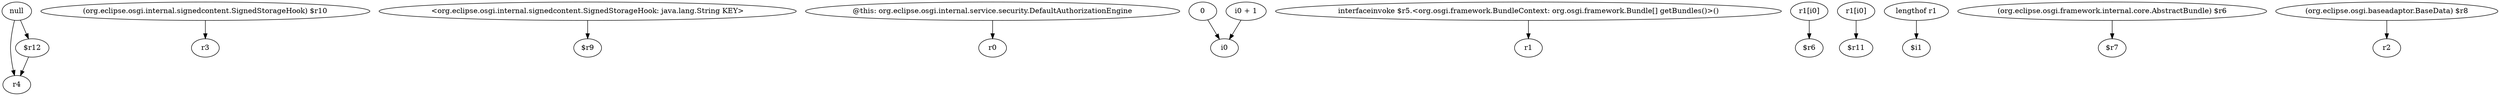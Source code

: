 digraph g {
0[label="null"]
1[label="r4"]
0->1[label=""]
2[label="(org.eclipse.osgi.internal.signedcontent.SignedStorageHook) $r10"]
3[label="r3"]
2->3[label=""]
4[label="<org.eclipse.osgi.internal.signedcontent.SignedStorageHook: java.lang.String KEY>"]
5[label="$r9"]
4->5[label=""]
6[label="@this: org.eclipse.osgi.internal.service.security.DefaultAuthorizationEngine"]
7[label="r0"]
6->7[label=""]
8[label="0"]
9[label="i0"]
8->9[label=""]
10[label="i0 + 1"]
10->9[label=""]
11[label="interfaceinvoke $r5.<org.osgi.framework.BundleContext: org.osgi.framework.Bundle[] getBundles()>()"]
12[label="r1"]
11->12[label=""]
13[label="r1[i0]"]
14[label="$r6"]
13->14[label=""]
15[label="r1[i0]"]
16[label="$r11"]
15->16[label=""]
17[label="lengthof r1"]
18[label="$i1"]
17->18[label=""]
19[label="(org.eclipse.osgi.framework.internal.core.AbstractBundle) $r6"]
20[label="$r7"]
19->20[label=""]
21[label="(org.eclipse.osgi.baseadaptor.BaseData) $r8"]
22[label="r2"]
21->22[label=""]
23[label="$r12"]
0->23[label=""]
23->1[label=""]
}